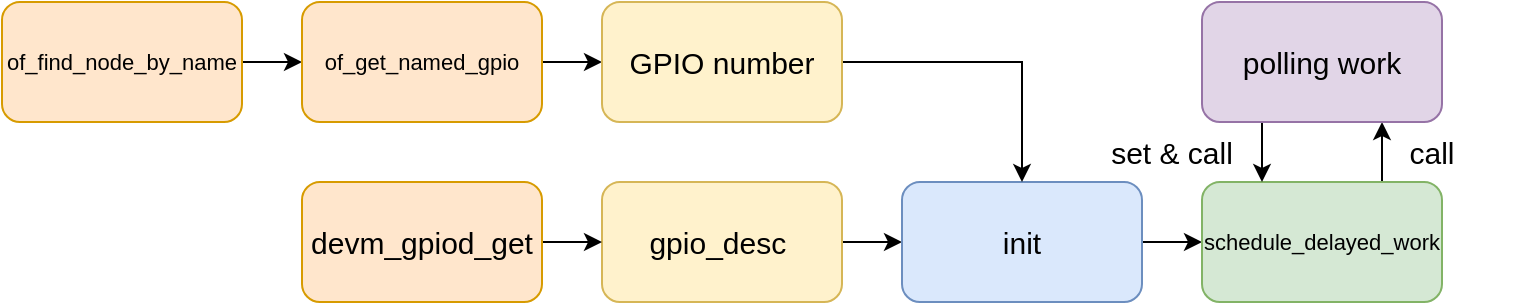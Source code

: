 <mxfile version="26.2.8">
  <diagram name="第 1 页" id="U52jCqSnqMBKtB3RKadJ">
    <mxGraphModel dx="788" dy="505" grid="1" gridSize="10" guides="1" tooltips="1" connect="1" arrows="1" fold="1" page="1" pageScale="1" pageWidth="827" pageHeight="1169" math="0" shadow="0">
      <root>
        <mxCell id="0" />
        <mxCell id="1" parent="0" />
        <mxCell id="1QyOtjcJ72h4DhJNJH0E-13" style="edgeStyle=orthogonalEdgeStyle;rounded=0;orthogonalLoop=1;jettySize=auto;html=1;exitX=1;exitY=0.5;exitDx=0;exitDy=0;entryX=0;entryY=0.5;entryDx=0;entryDy=0;" parent="1" source="1QyOtjcJ72h4DhJNJH0E-1" target="1QyOtjcJ72h4DhJNJH0E-4" edge="1">
          <mxGeometry relative="1" as="geometry" />
        </mxCell>
        <mxCell id="1QyOtjcJ72h4DhJNJH0E-1" value="&lt;font style=&quot;font-size: 15px;&quot;&gt;gpio_desc&amp;nbsp;&lt;/font&gt;" style="rounded=1;whiteSpace=wrap;html=1;fillColor=#fff2cc;strokeColor=#d6b656;" parent="1" vertex="1">
          <mxGeometry x="350" y="230" width="120" height="60" as="geometry" />
        </mxCell>
        <mxCell id="1QyOtjcJ72h4DhJNJH0E-3" style="edgeStyle=orthogonalEdgeStyle;rounded=0;orthogonalLoop=1;jettySize=auto;html=1;exitX=1;exitY=0.5;exitDx=0;exitDy=0;entryX=0;entryY=0.5;entryDx=0;entryDy=0;" parent="1" source="1QyOtjcJ72h4DhJNJH0E-2" target="1QyOtjcJ72h4DhJNJH0E-1" edge="1">
          <mxGeometry relative="1" as="geometry" />
        </mxCell>
        <mxCell id="1QyOtjcJ72h4DhJNJH0E-2" value="&lt;font style=&quot;font-size: 15px;&quot;&gt;devm_gpiod_get&lt;/font&gt;" style="rounded=1;whiteSpace=wrap;html=1;fillColor=#ffe6cc;strokeColor=#d79b00;" parent="1" vertex="1">
          <mxGeometry x="200" y="230" width="120" height="60" as="geometry" />
        </mxCell>
        <mxCell id="1QyOtjcJ72h4DhJNJH0E-11" style="edgeStyle=orthogonalEdgeStyle;rounded=0;orthogonalLoop=1;jettySize=auto;html=1;exitX=1;exitY=0.5;exitDx=0;exitDy=0;entryX=0;entryY=0.5;entryDx=0;entryDy=0;" parent="1" source="1QyOtjcJ72h4DhJNJH0E-4" target="1QyOtjcJ72h4DhJNJH0E-6" edge="1">
          <mxGeometry relative="1" as="geometry" />
        </mxCell>
        <mxCell id="1QyOtjcJ72h4DhJNJH0E-4" value="&lt;span style=&quot;font-size: 15px;&quot;&gt;init&lt;/span&gt;" style="rounded=1;whiteSpace=wrap;html=1;fillColor=#dae8fc;strokeColor=#6c8ebf;" parent="1" vertex="1">
          <mxGeometry x="500" y="230" width="120" height="60" as="geometry" />
        </mxCell>
        <mxCell id="1QyOtjcJ72h4DhJNJH0E-9" style="edgeStyle=orthogonalEdgeStyle;rounded=0;orthogonalLoop=1;jettySize=auto;html=1;exitX=0.75;exitY=0;exitDx=0;exitDy=0;entryX=0.75;entryY=1;entryDx=0;entryDy=0;" parent="1" source="1QyOtjcJ72h4DhJNJH0E-6" target="1QyOtjcJ72h4DhJNJH0E-7" edge="1">
          <mxGeometry relative="1" as="geometry" />
        </mxCell>
        <mxCell id="1QyOtjcJ72h4DhJNJH0E-6" value="&lt;font style=&quot;font-size: 11px;&quot;&gt;schedule_delayed_work&lt;/font&gt;" style="rounded=1;whiteSpace=wrap;html=1;fillColor=#d5e8d4;strokeColor=#82b366;" parent="1" vertex="1">
          <mxGeometry x="650" y="230" width="120" height="60" as="geometry" />
        </mxCell>
        <mxCell id="1QyOtjcJ72h4DhJNJH0E-8" style="edgeStyle=orthogonalEdgeStyle;rounded=0;orthogonalLoop=1;jettySize=auto;html=1;exitX=0.25;exitY=1;exitDx=0;exitDy=0;entryX=0.25;entryY=0;entryDx=0;entryDy=0;" parent="1" source="1QyOtjcJ72h4DhJNJH0E-7" target="1QyOtjcJ72h4DhJNJH0E-6" edge="1">
          <mxGeometry relative="1" as="geometry" />
        </mxCell>
        <mxCell id="1QyOtjcJ72h4DhJNJH0E-7" value="&lt;span style=&quot;font-size: 15px;&quot;&gt;polling work&lt;/span&gt;" style="rounded=1;whiteSpace=wrap;html=1;fillColor=#e1d5e7;strokeColor=#9673a6;" parent="1" vertex="1">
          <mxGeometry x="650" y="140" width="120" height="60" as="geometry" />
        </mxCell>
        <mxCell id="1QyOtjcJ72h4DhJNJH0E-10" value="&lt;font style=&quot;font-size: 15px;&quot;&gt;set &amp;amp; call&lt;/font&gt;" style="text;html=1;align=center;verticalAlign=middle;whiteSpace=wrap;rounded=0;" parent="1" vertex="1">
          <mxGeometry x="590" y="200" width="90" height="30" as="geometry" />
        </mxCell>
        <mxCell id="1QyOtjcJ72h4DhJNJH0E-12" value="&lt;font style=&quot;font-size: 15px;&quot;&gt;call&lt;/font&gt;" style="text;html=1;align=center;verticalAlign=middle;whiteSpace=wrap;rounded=0;" parent="1" vertex="1">
          <mxGeometry x="720" y="200" width="90" height="30" as="geometry" />
        </mxCell>
        <mxCell id="rPw_VBf728fm7aQ1u2Je-4" style="edgeStyle=orthogonalEdgeStyle;rounded=0;orthogonalLoop=1;jettySize=auto;html=1;exitX=1;exitY=0.5;exitDx=0;exitDy=0;entryX=0;entryY=0.5;entryDx=0;entryDy=0;" parent="1" source="rPw_VBf728fm7aQ1u2Je-1" target="rPw_VBf728fm7aQ1u2Je-2" edge="1">
          <mxGeometry relative="1" as="geometry" />
        </mxCell>
        <mxCell id="rPw_VBf728fm7aQ1u2Je-1" value="&lt;font style=&quot;font-size: 11px;&quot;&gt;of_find_node_by_name&lt;/font&gt;" style="rounded=1;whiteSpace=wrap;html=1;fillColor=#ffe6cc;strokeColor=#d79b00;" parent="1" vertex="1">
          <mxGeometry x="50" y="140" width="120" height="60" as="geometry" />
        </mxCell>
        <mxCell id="rPw_VBf728fm7aQ1u2Je-5" style="edgeStyle=orthogonalEdgeStyle;rounded=0;orthogonalLoop=1;jettySize=auto;html=1;exitX=1;exitY=0.5;exitDx=0;exitDy=0;entryX=0;entryY=0.5;entryDx=0;entryDy=0;" parent="1" source="rPw_VBf728fm7aQ1u2Je-2" target="rPw_VBf728fm7aQ1u2Je-3" edge="1">
          <mxGeometry relative="1" as="geometry" />
        </mxCell>
        <mxCell id="rPw_VBf728fm7aQ1u2Je-2" value="&lt;font style=&quot;font-size: 11px;&quot;&gt;of_get_named_gpio&lt;/font&gt;" style="rounded=1;whiteSpace=wrap;html=1;fillColor=#ffe6cc;strokeColor=#d79b00;" parent="1" vertex="1">
          <mxGeometry x="200" y="140" width="120" height="60" as="geometry" />
        </mxCell>
        <mxCell id="rPw_VBf728fm7aQ1u2Je-7" style="edgeStyle=orthogonalEdgeStyle;rounded=0;orthogonalLoop=1;jettySize=auto;html=1;exitX=1;exitY=0.5;exitDx=0;exitDy=0;entryX=0.5;entryY=0;entryDx=0;entryDy=0;" parent="1" source="rPw_VBf728fm7aQ1u2Je-3" target="1QyOtjcJ72h4DhJNJH0E-4" edge="1">
          <mxGeometry relative="1" as="geometry" />
        </mxCell>
        <mxCell id="rPw_VBf728fm7aQ1u2Je-3" value="&lt;font style=&quot;font-size: 15px;&quot;&gt;GPIO number&lt;/font&gt;" style="rounded=1;whiteSpace=wrap;html=1;fillColor=#fff2cc;strokeColor=#d6b656;" parent="1" vertex="1">
          <mxGeometry x="350" y="140" width="120" height="60" as="geometry" />
        </mxCell>
      </root>
    </mxGraphModel>
  </diagram>
</mxfile>
